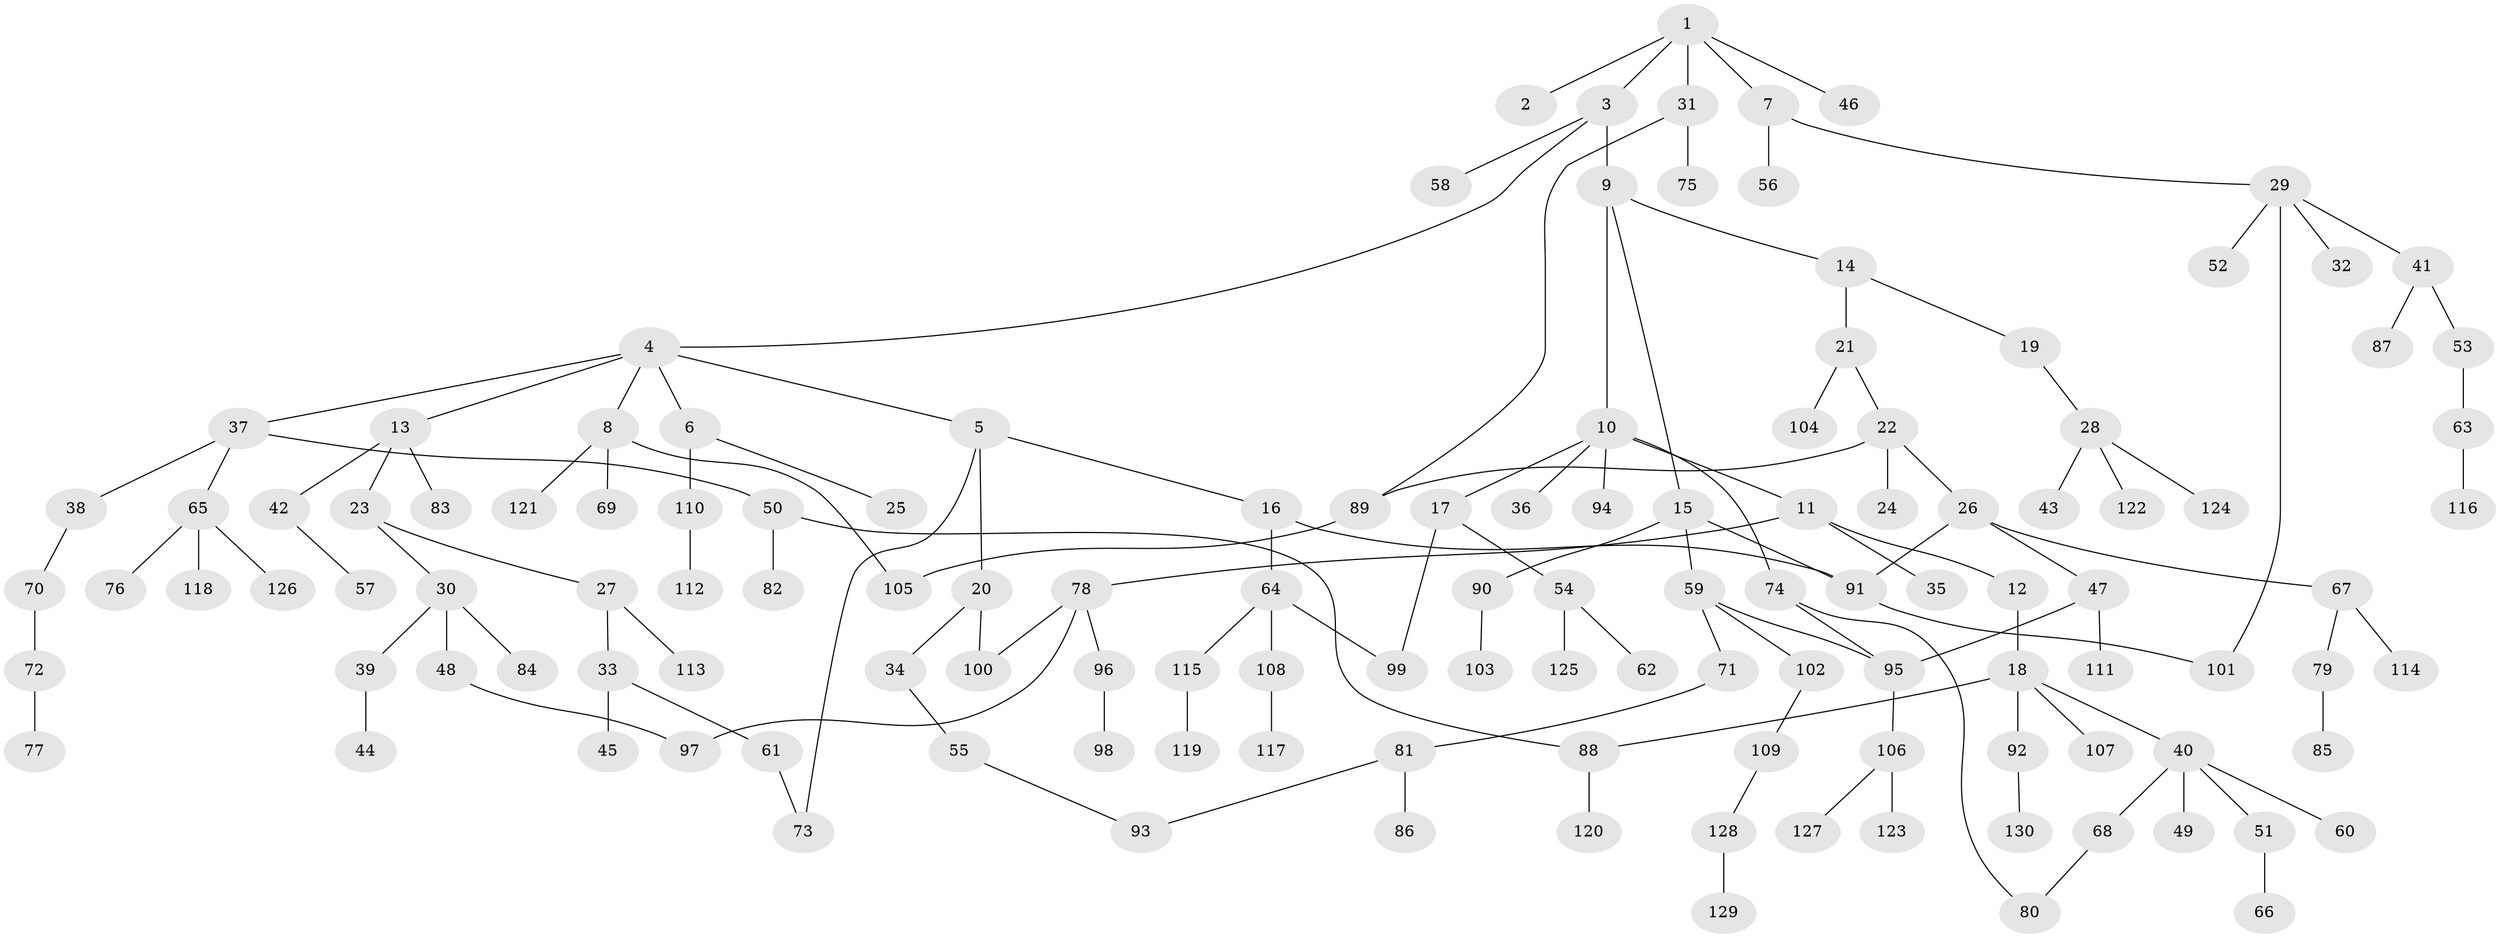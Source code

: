 // coarse degree distribution, {4: 0.0898876404494382, 8: 0.02247191011235955, 3: 0.15730337078651685, 2: 0.2696629213483146, 5: 0.056179775280898875, 1: 0.39325842696629215, 6: 0.011235955056179775}
// Generated by graph-tools (version 1.1) at 2025/41/03/06/25 10:41:31]
// undirected, 130 vertices, 143 edges
graph export_dot {
graph [start="1"]
  node [color=gray90,style=filled];
  1;
  2;
  3;
  4;
  5;
  6;
  7;
  8;
  9;
  10;
  11;
  12;
  13;
  14;
  15;
  16;
  17;
  18;
  19;
  20;
  21;
  22;
  23;
  24;
  25;
  26;
  27;
  28;
  29;
  30;
  31;
  32;
  33;
  34;
  35;
  36;
  37;
  38;
  39;
  40;
  41;
  42;
  43;
  44;
  45;
  46;
  47;
  48;
  49;
  50;
  51;
  52;
  53;
  54;
  55;
  56;
  57;
  58;
  59;
  60;
  61;
  62;
  63;
  64;
  65;
  66;
  67;
  68;
  69;
  70;
  71;
  72;
  73;
  74;
  75;
  76;
  77;
  78;
  79;
  80;
  81;
  82;
  83;
  84;
  85;
  86;
  87;
  88;
  89;
  90;
  91;
  92;
  93;
  94;
  95;
  96;
  97;
  98;
  99;
  100;
  101;
  102;
  103;
  104;
  105;
  106;
  107;
  108;
  109;
  110;
  111;
  112;
  113;
  114;
  115;
  116;
  117;
  118;
  119;
  120;
  121;
  122;
  123;
  124;
  125;
  126;
  127;
  128;
  129;
  130;
  1 -- 2;
  1 -- 3;
  1 -- 7;
  1 -- 31;
  1 -- 46;
  3 -- 4;
  3 -- 9;
  3 -- 58;
  4 -- 5;
  4 -- 6;
  4 -- 8;
  4 -- 13;
  4 -- 37;
  5 -- 16;
  5 -- 20;
  5 -- 73;
  6 -- 25;
  6 -- 110;
  7 -- 29;
  7 -- 56;
  8 -- 69;
  8 -- 121;
  8 -- 105;
  9 -- 10;
  9 -- 14;
  9 -- 15;
  10 -- 11;
  10 -- 17;
  10 -- 36;
  10 -- 74;
  10 -- 94;
  11 -- 12;
  11 -- 35;
  11 -- 78;
  12 -- 18;
  13 -- 23;
  13 -- 42;
  13 -- 83;
  14 -- 19;
  14 -- 21;
  15 -- 59;
  15 -- 90;
  15 -- 91;
  16 -- 64;
  16 -- 91;
  17 -- 54;
  17 -- 99;
  18 -- 40;
  18 -- 92;
  18 -- 107;
  18 -- 88;
  19 -- 28;
  20 -- 34;
  20 -- 100;
  21 -- 22;
  21 -- 104;
  22 -- 24;
  22 -- 26;
  22 -- 89;
  23 -- 27;
  23 -- 30;
  26 -- 47;
  26 -- 67;
  26 -- 91;
  27 -- 33;
  27 -- 113;
  28 -- 43;
  28 -- 122;
  28 -- 124;
  29 -- 32;
  29 -- 41;
  29 -- 52;
  29 -- 101;
  30 -- 39;
  30 -- 48;
  30 -- 84;
  31 -- 75;
  31 -- 89;
  33 -- 45;
  33 -- 61;
  34 -- 55;
  37 -- 38;
  37 -- 50;
  37 -- 65;
  38 -- 70;
  39 -- 44;
  40 -- 49;
  40 -- 51;
  40 -- 60;
  40 -- 68;
  41 -- 53;
  41 -- 87;
  42 -- 57;
  47 -- 111;
  47 -- 95;
  48 -- 97;
  50 -- 82;
  50 -- 88;
  51 -- 66;
  53 -- 63;
  54 -- 62;
  54 -- 125;
  55 -- 93;
  59 -- 71;
  59 -- 95;
  59 -- 102;
  61 -- 73;
  63 -- 116;
  64 -- 99;
  64 -- 108;
  64 -- 115;
  65 -- 76;
  65 -- 118;
  65 -- 126;
  67 -- 79;
  67 -- 114;
  68 -- 80;
  70 -- 72;
  71 -- 81;
  72 -- 77;
  74 -- 95;
  74 -- 80;
  78 -- 96;
  78 -- 100;
  78 -- 97;
  79 -- 85;
  81 -- 86;
  81 -- 93;
  88 -- 120;
  89 -- 105;
  90 -- 103;
  91 -- 101;
  92 -- 130;
  95 -- 106;
  96 -- 98;
  102 -- 109;
  106 -- 123;
  106 -- 127;
  108 -- 117;
  109 -- 128;
  110 -- 112;
  115 -- 119;
  128 -- 129;
}
